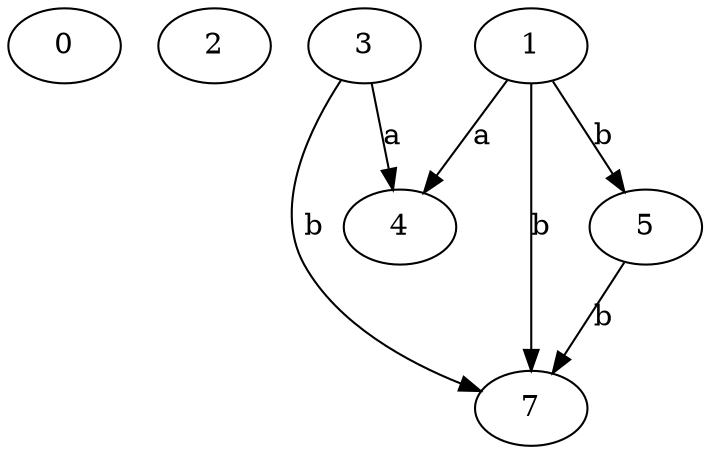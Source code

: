 strict digraph  {
0;
2;
3;
4;
5;
1;
7;
3 -> 4  [label=a];
3 -> 7  [label=b];
5 -> 7  [label=b];
1 -> 4  [label=a];
1 -> 5  [label=b];
1 -> 7  [label=b];
}
